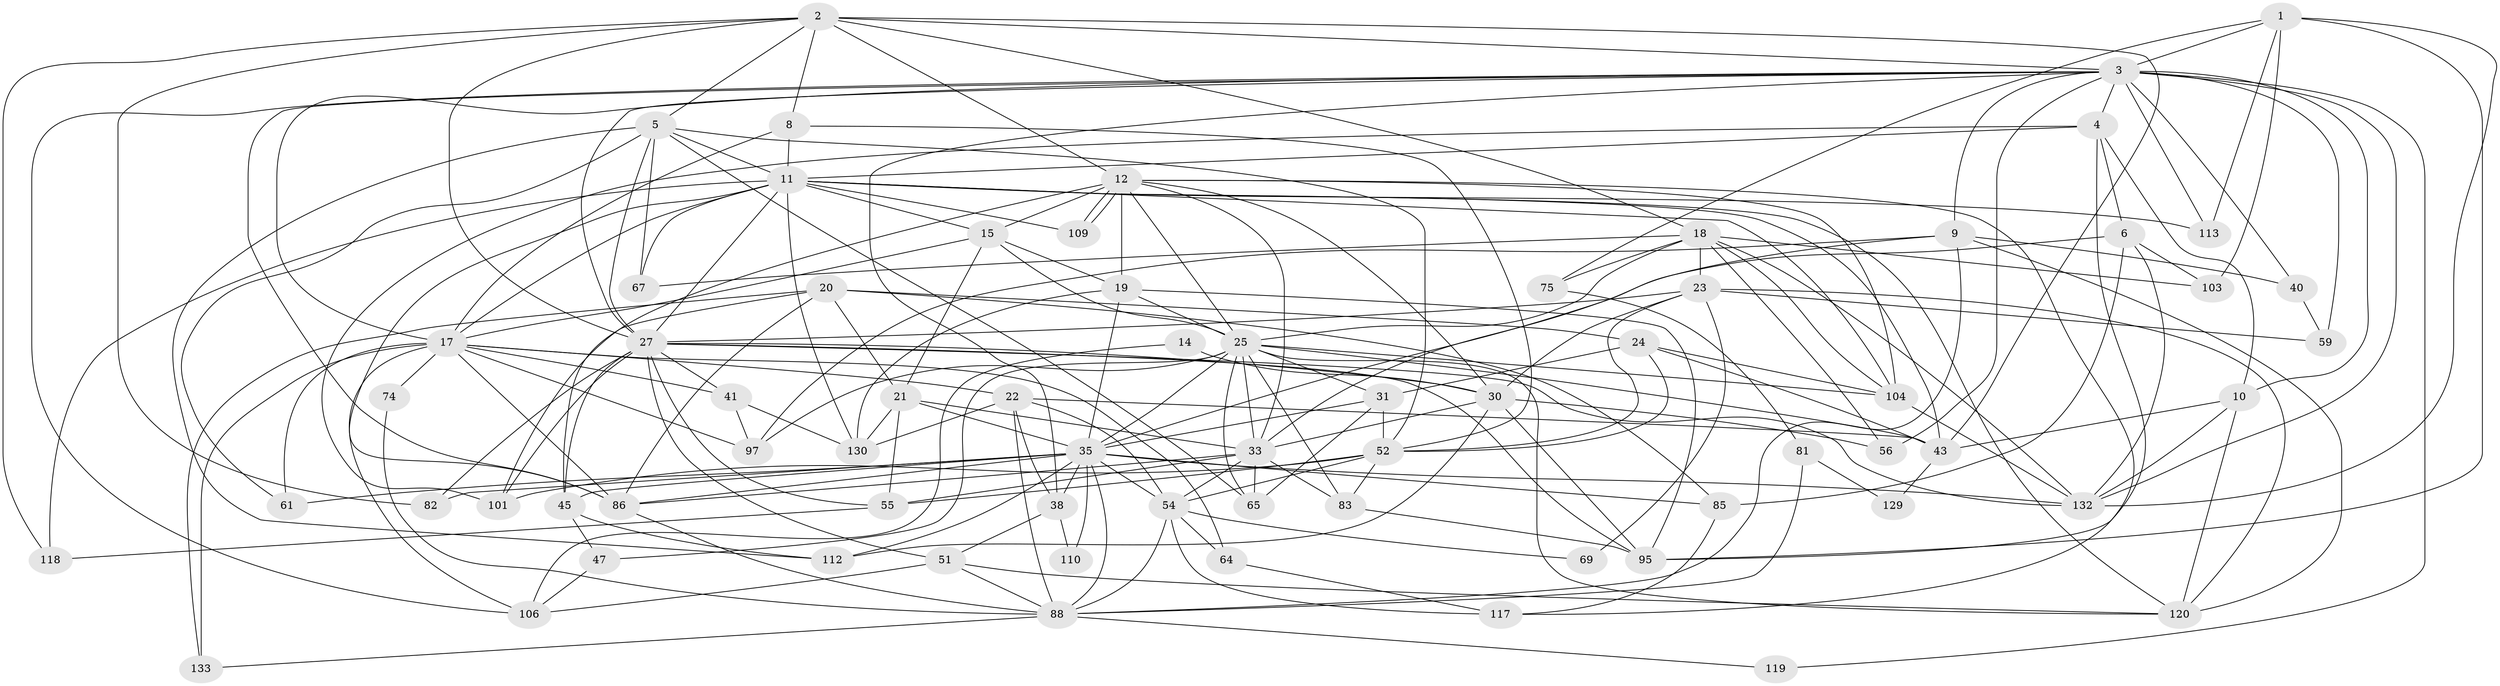 // original degree distribution, {3: 0.2978723404255319, 5: 0.18439716312056736, 4: 0.2978723404255319, 2: 0.09929078014184398, 6: 0.06382978723404255, 7: 0.0425531914893617, 8: 0.014184397163120567}
// Generated by graph-tools (version 1.1) at 2025/18/03/04/25 18:18:58]
// undirected, 70 vertices, 204 edges
graph export_dot {
graph [start="1"]
  node [color=gray90,style=filled];
  1 [super="+76+42"];
  2 [super="+26"];
  3 [super="+138+29+107"];
  4 [super="+7+68"];
  5 [super="+80"];
  6;
  8;
  9 [super="+53"];
  10;
  11 [super="+13"];
  12 [super="+63"];
  14;
  15 [super="+48+115"];
  17 [super="+134+84"];
  18 [super="+46+96"];
  19 [super="+44"];
  20 [super="+90"];
  21 [super="+70"];
  22 [super="+125+36"];
  23 [super="+49"];
  24 [super="+28"];
  25 [super="+57+116"];
  27 [super="+39+34"];
  30 [super="+60"];
  31 [super="+139"];
  33 [super="+99"];
  35 [super="+66+58"];
  38;
  40;
  41;
  43 [super="+62+128"];
  45 [super="+122"];
  47;
  51;
  52 [super="+123"];
  54 [super="+79"];
  55 [super="+77"];
  56;
  59 [super="+72"];
  61;
  64;
  65;
  67;
  69;
  74;
  75;
  81;
  82;
  83 [super="+124"];
  85;
  86;
  88 [super="+89"];
  95;
  97 [super="+137"];
  101 [super="+105"];
  103;
  104 [super="+121+111"];
  106;
  109;
  110;
  112;
  113;
  117;
  118;
  119;
  120;
  129;
  130;
  132 [super="+136"];
  133;
  1 -- 113;
  1 -- 95;
  1 -- 3 [weight=2];
  1 -- 75;
  1 -- 103;
  1 -- 132;
  2 -- 8;
  2 -- 12 [weight=2];
  2 -- 18;
  2 -- 3;
  2 -- 82;
  2 -- 5;
  2 -- 118;
  2 -- 27;
  2 -- 43;
  3 -- 40 [weight=2];
  3 -- 9;
  3 -- 113;
  3 -- 86;
  3 -- 119;
  3 -- 59;
  3 -- 38;
  3 -- 10;
  3 -- 106;
  3 -- 56;
  3 -- 132;
  3 -- 4;
  3 -- 17;
  3 -- 27;
  4 -- 10;
  4 -- 101;
  4 -- 11;
  4 -- 6;
  4 -- 95;
  5 -- 112;
  5 -- 65;
  5 -- 67;
  5 -- 52;
  5 -- 61;
  5 -- 11;
  5 -- 27;
  6 -- 132;
  6 -- 85;
  6 -- 103;
  6 -- 35;
  8 -- 11;
  8 -- 17;
  8 -- 52;
  9 -- 40;
  9 -- 120;
  9 -- 97;
  9 -- 88;
  9 -- 33;
  10 -- 120;
  10 -- 132;
  10 -- 43;
  11 -- 120;
  11 -- 113;
  11 -- 130;
  11 -- 67;
  11 -- 104;
  11 -- 43;
  11 -- 109;
  11 -- 15;
  11 -- 17;
  11 -- 86 [weight=2];
  11 -- 118;
  11 -- 27;
  12 -- 109;
  12 -- 109;
  12 -- 30;
  12 -- 19 [weight=2];
  12 -- 33;
  12 -- 101;
  12 -- 104;
  12 -- 15;
  12 -- 117;
  12 -- 25;
  14 -- 30;
  14 -- 106;
  15 -- 21;
  15 -- 25;
  15 -- 17;
  15 -- 19;
  17 -- 86;
  17 -- 61;
  17 -- 22;
  17 -- 64;
  17 -- 97;
  17 -- 133;
  17 -- 41;
  17 -- 74;
  17 -- 106;
  18 -- 67;
  18 -- 75;
  18 -- 103;
  18 -- 23;
  18 -- 56;
  18 -- 25;
  18 -- 132;
  18 -- 104;
  19 -- 95;
  19 -- 130 [weight=2];
  19 -- 35;
  19 -- 25;
  20 -- 85;
  20 -- 133;
  20 -- 86;
  20 -- 24;
  20 -- 21;
  20 -- 45;
  21 -- 55;
  21 -- 130;
  21 -- 35;
  21 -- 33 [weight=2];
  22 -- 43;
  22 -- 130;
  22 -- 88;
  22 -- 54;
  22 -- 38;
  23 -- 69;
  23 -- 120;
  23 -- 59;
  23 -- 30;
  23 -- 52;
  23 -- 27;
  24 -- 31;
  24 -- 52;
  24 -- 43;
  24 -- 104;
  25 -- 33;
  25 -- 65;
  25 -- 104;
  25 -- 97;
  25 -- 47;
  25 -- 120;
  25 -- 43;
  25 -- 31;
  25 -- 83;
  25 -- 35;
  27 -- 95;
  27 -- 132;
  27 -- 51;
  27 -- 82;
  27 -- 101;
  27 -- 41;
  27 -- 45;
  27 -- 55;
  27 -- 30;
  30 -- 33;
  30 -- 112;
  30 -- 56;
  30 -- 95;
  31 -- 65;
  31 -- 35;
  31 -- 52;
  33 -- 65;
  33 -- 83;
  33 -- 54;
  33 -- 55;
  33 -- 86;
  35 -- 45;
  35 -- 38;
  35 -- 54;
  35 -- 132;
  35 -- 110;
  35 -- 82;
  35 -- 85;
  35 -- 112;
  35 -- 86;
  35 -- 61;
  35 -- 88;
  38 -- 51;
  38 -- 110;
  40 -- 59;
  41 -- 130;
  41 -- 97;
  43 -- 129;
  45 -- 112;
  45 -- 47;
  47 -- 106;
  51 -- 106;
  51 -- 120;
  51 -- 88;
  52 -- 101;
  52 -- 83;
  52 -- 54;
  52 -- 55;
  54 -- 117;
  54 -- 64;
  54 -- 69;
  54 -- 88;
  55 -- 118;
  64 -- 117;
  74 -- 88;
  75 -- 81;
  81 -- 129;
  81 -- 88;
  83 -- 95;
  85 -- 117;
  86 -- 88;
  88 -- 133;
  88 -- 119;
  104 -- 132;
}
